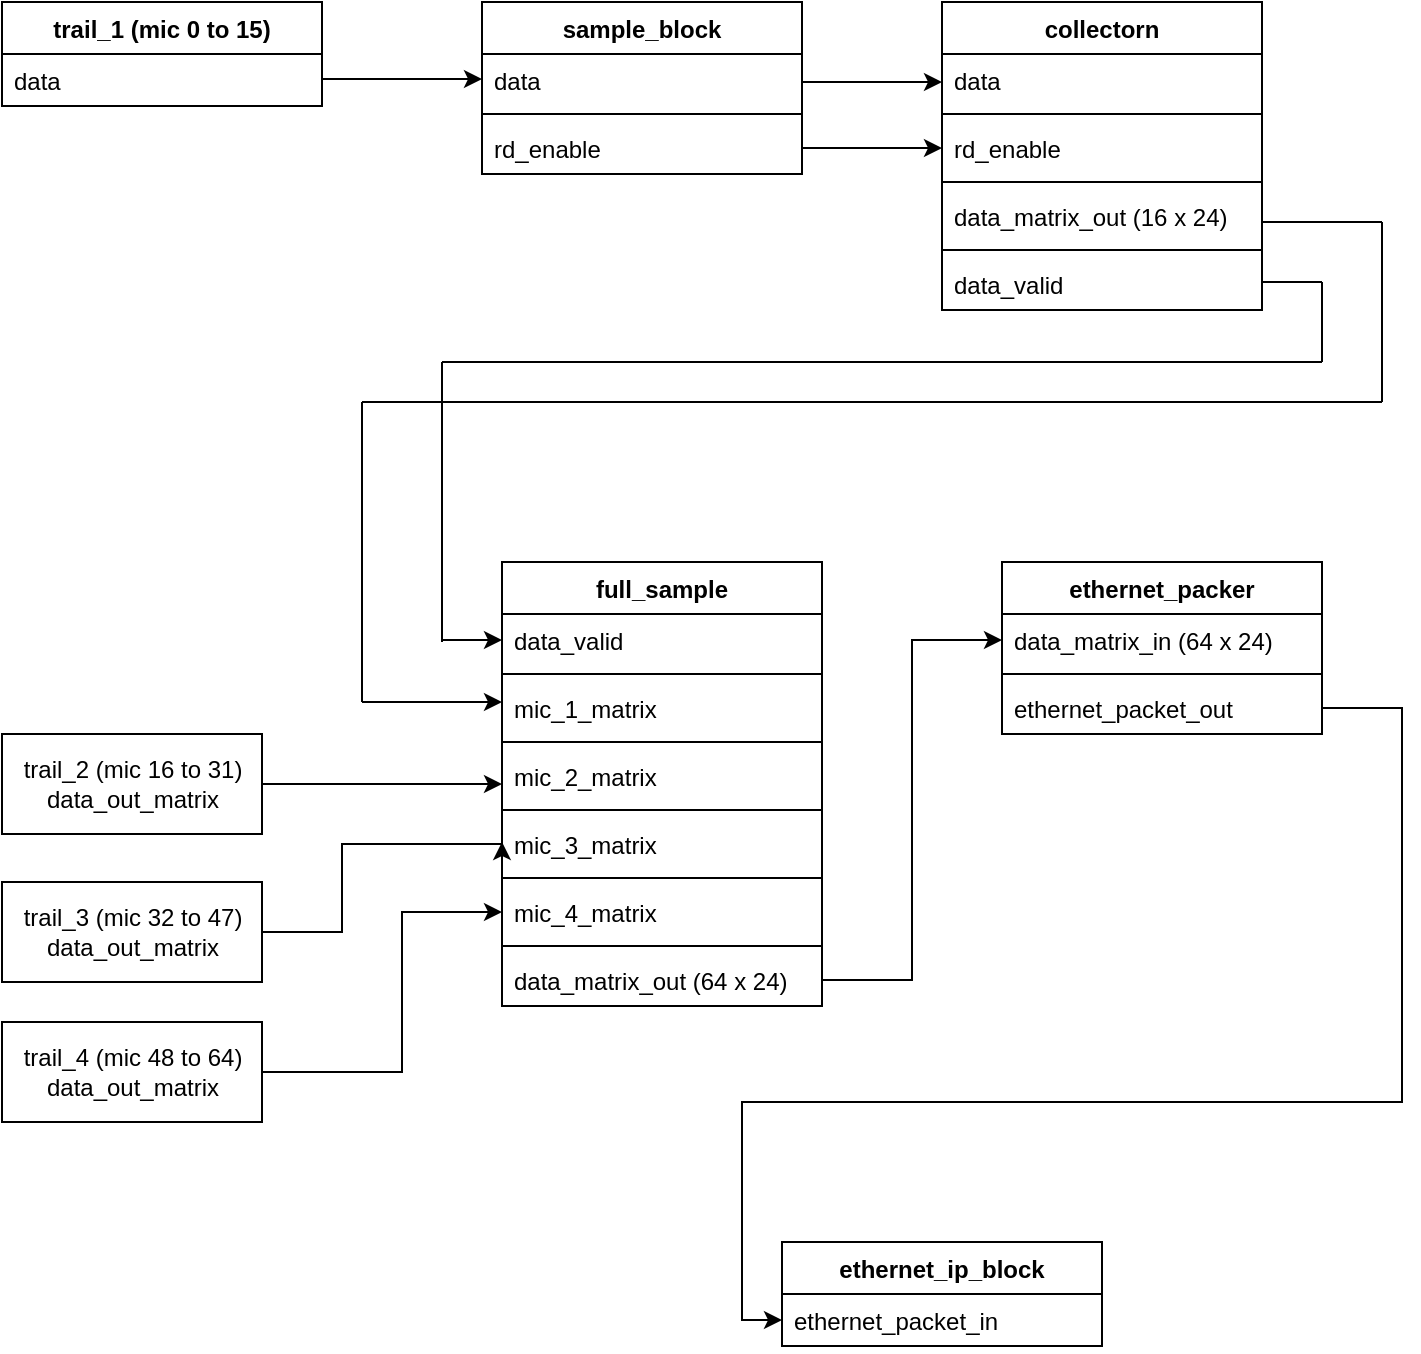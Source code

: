 <mxfile version="20.0.1" type="github">
  <diagram id="C5RBs43oDa-KdzZeNtuy" name="Page-1">
    <mxGraphModel dx="734" dy="470" grid="1" gridSize="10" guides="1" tooltips="1" connect="1" arrows="1" fold="1" page="1" pageScale="1" pageWidth="827" pageHeight="1169" math="0" shadow="0">
      <root>
        <mxCell id="WIyWlLk6GJQsqaUBKTNV-0" />
        <mxCell id="WIyWlLk6GJQsqaUBKTNV-1" parent="WIyWlLk6GJQsqaUBKTNV-0" />
        <mxCell id="femL7Xx1sEt55K2A62W7-2" value="" style="endArrow=classic;html=1;rounded=0;exitX=1;exitY=0.5;exitDx=0;exitDy=0;" edge="1" parent="WIyWlLk6GJQsqaUBKTNV-1">
          <mxGeometry width="50" height="50" relative="1" as="geometry">
            <mxPoint x="190" y="158.5" as="sourcePoint" />
            <mxPoint x="270" y="158.5" as="targetPoint" />
          </mxGeometry>
        </mxCell>
        <mxCell id="femL7Xx1sEt55K2A62W7-7" value="sample_block" style="swimlane;fontStyle=1;align=center;verticalAlign=top;childLayout=stackLayout;horizontal=1;startSize=26;horizontalStack=0;resizeParent=1;resizeParentMax=0;resizeLast=0;collapsible=1;marginBottom=0;" vertex="1" parent="WIyWlLk6GJQsqaUBKTNV-1">
          <mxGeometry x="270" y="120" width="160" height="86" as="geometry" />
        </mxCell>
        <mxCell id="femL7Xx1sEt55K2A62W7-8" value="data" style="text;strokeColor=none;fillColor=none;align=left;verticalAlign=top;spacingLeft=4;spacingRight=4;overflow=hidden;rotatable=0;points=[[0,0.5],[1,0.5]];portConstraint=eastwest;" vertex="1" parent="femL7Xx1sEt55K2A62W7-7">
          <mxGeometry y="26" width="160" height="26" as="geometry" />
        </mxCell>
        <mxCell id="femL7Xx1sEt55K2A62W7-9" value="" style="line;strokeWidth=1;fillColor=none;align=left;verticalAlign=middle;spacingTop=-1;spacingLeft=3;spacingRight=3;rotatable=0;labelPosition=right;points=[];portConstraint=eastwest;" vertex="1" parent="femL7Xx1sEt55K2A62W7-7">
          <mxGeometry y="52" width="160" height="8" as="geometry" />
        </mxCell>
        <mxCell id="femL7Xx1sEt55K2A62W7-10" value="rd_enable" style="text;strokeColor=none;fillColor=none;align=left;verticalAlign=top;spacingLeft=4;spacingRight=4;overflow=hidden;rotatable=0;points=[[0,0.5],[1,0.5]];portConstraint=eastwest;" vertex="1" parent="femL7Xx1sEt55K2A62W7-7">
          <mxGeometry y="60" width="160" height="26" as="geometry" />
        </mxCell>
        <mxCell id="femL7Xx1sEt55K2A62W7-11" value="trail_1 (mic 0 to 15) " style="swimlane;fontStyle=1;align=center;verticalAlign=top;childLayout=stackLayout;horizontal=1;startSize=26;horizontalStack=0;resizeParent=1;resizeParentMax=0;resizeLast=0;collapsible=1;marginBottom=0;" vertex="1" parent="WIyWlLk6GJQsqaUBKTNV-1">
          <mxGeometry x="30" y="120" width="160" height="52" as="geometry" />
        </mxCell>
        <mxCell id="femL7Xx1sEt55K2A62W7-12" value="data&#xa;" style="text;strokeColor=none;fillColor=none;align=left;verticalAlign=top;spacingLeft=4;spacingRight=4;overflow=hidden;rotatable=0;points=[[0,0.5],[1,0.5]];portConstraint=eastwest;" vertex="1" parent="femL7Xx1sEt55K2A62W7-11">
          <mxGeometry y="26" width="160" height="26" as="geometry" />
        </mxCell>
        <mxCell id="femL7Xx1sEt55K2A62W7-15" value="collectorn" style="swimlane;fontStyle=1;align=center;verticalAlign=top;childLayout=stackLayout;horizontal=1;startSize=26;horizontalStack=0;resizeParent=1;resizeParentMax=0;resizeLast=0;collapsible=1;marginBottom=0;" vertex="1" parent="WIyWlLk6GJQsqaUBKTNV-1">
          <mxGeometry x="500" y="120" width="160" height="154" as="geometry" />
        </mxCell>
        <mxCell id="femL7Xx1sEt55K2A62W7-16" value="data" style="text;strokeColor=none;fillColor=none;align=left;verticalAlign=top;spacingLeft=4;spacingRight=4;overflow=hidden;rotatable=0;points=[[0,0.5],[1,0.5]];portConstraint=eastwest;" vertex="1" parent="femL7Xx1sEt55K2A62W7-15">
          <mxGeometry y="26" width="160" height="26" as="geometry" />
        </mxCell>
        <mxCell id="femL7Xx1sEt55K2A62W7-17" value="" style="line;strokeWidth=1;fillColor=none;align=left;verticalAlign=middle;spacingTop=-1;spacingLeft=3;spacingRight=3;rotatable=0;labelPosition=right;points=[];portConstraint=eastwest;" vertex="1" parent="femL7Xx1sEt55K2A62W7-15">
          <mxGeometry y="52" width="160" height="8" as="geometry" />
        </mxCell>
        <mxCell id="femL7Xx1sEt55K2A62W7-18" value="rd_enable" style="text;strokeColor=none;fillColor=none;align=left;verticalAlign=top;spacingLeft=4;spacingRight=4;overflow=hidden;rotatable=0;points=[[0,0.5],[1,0.5]];portConstraint=eastwest;" vertex="1" parent="femL7Xx1sEt55K2A62W7-15">
          <mxGeometry y="60" width="160" height="26" as="geometry" />
        </mxCell>
        <mxCell id="femL7Xx1sEt55K2A62W7-44" value="" style="line;strokeWidth=1;fillColor=none;align=left;verticalAlign=middle;spacingTop=-1;spacingLeft=3;spacingRight=3;rotatable=0;labelPosition=right;points=[];portConstraint=eastwest;" vertex="1" parent="femL7Xx1sEt55K2A62W7-15">
          <mxGeometry y="86" width="160" height="8" as="geometry" />
        </mxCell>
        <mxCell id="femL7Xx1sEt55K2A62W7-43" value="data_matrix_out (16 x 24)" style="text;strokeColor=none;fillColor=none;align=left;verticalAlign=top;spacingLeft=4;spacingRight=4;overflow=hidden;rotatable=0;points=[[0,0.5],[1,0.5]];portConstraint=eastwest;" vertex="1" parent="femL7Xx1sEt55K2A62W7-15">
          <mxGeometry y="94" width="160" height="26" as="geometry" />
        </mxCell>
        <mxCell id="femL7Xx1sEt55K2A62W7-46" value="" style="line;strokeWidth=1;fillColor=none;align=left;verticalAlign=middle;spacingTop=-1;spacingLeft=3;spacingRight=3;rotatable=0;labelPosition=right;points=[];portConstraint=eastwest;" vertex="1" parent="femL7Xx1sEt55K2A62W7-15">
          <mxGeometry y="120" width="160" height="8" as="geometry" />
        </mxCell>
        <mxCell id="femL7Xx1sEt55K2A62W7-45" value="data_valid" style="text;strokeColor=none;fillColor=none;align=left;verticalAlign=top;spacingLeft=4;spacingRight=4;overflow=hidden;rotatable=0;points=[[0,0.5],[1,0.5]];portConstraint=eastwest;" vertex="1" parent="femL7Xx1sEt55K2A62W7-15">
          <mxGeometry y="128" width="160" height="26" as="geometry" />
        </mxCell>
        <mxCell id="femL7Xx1sEt55K2A62W7-19" value="" style="endArrow=classic;html=1;rounded=0;" edge="1" parent="WIyWlLk6GJQsqaUBKTNV-1">
          <mxGeometry width="50" height="50" relative="1" as="geometry">
            <mxPoint x="430" y="160" as="sourcePoint" />
            <mxPoint x="500" y="160" as="targetPoint" />
          </mxGeometry>
        </mxCell>
        <mxCell id="femL7Xx1sEt55K2A62W7-20" value="" style="endArrow=classic;html=1;rounded=0;entryX=0;entryY=0.5;entryDx=0;entryDy=0;exitX=1;exitY=0.5;exitDx=0;exitDy=0;" edge="1" parent="WIyWlLk6GJQsqaUBKTNV-1" source="femL7Xx1sEt55K2A62W7-10" target="femL7Xx1sEt55K2A62W7-18">
          <mxGeometry width="50" height="50" relative="1" as="geometry">
            <mxPoint x="390" y="380" as="sourcePoint" />
            <mxPoint x="440" y="330" as="targetPoint" />
          </mxGeometry>
        </mxCell>
        <mxCell id="femL7Xx1sEt55K2A62W7-47" value="full_sample" style="swimlane;fontStyle=1;align=center;verticalAlign=top;childLayout=stackLayout;horizontal=1;startSize=26;horizontalStack=0;resizeParent=1;resizeParentMax=0;resizeLast=0;collapsible=1;marginBottom=0;" vertex="1" parent="WIyWlLk6GJQsqaUBKTNV-1">
          <mxGeometry x="280" y="400" width="160" height="222" as="geometry" />
        </mxCell>
        <mxCell id="femL7Xx1sEt55K2A62W7-55" value="data_valid" style="text;strokeColor=none;fillColor=none;align=left;verticalAlign=top;spacingLeft=4;spacingRight=4;overflow=hidden;rotatable=0;points=[[0,0.5],[1,0.5]];portConstraint=eastwest;" vertex="1" parent="femL7Xx1sEt55K2A62W7-47">
          <mxGeometry y="26" width="160" height="26" as="geometry" />
        </mxCell>
        <mxCell id="femL7Xx1sEt55K2A62W7-56" value="" style="line;strokeWidth=1;fillColor=none;align=left;verticalAlign=middle;spacingTop=-1;spacingLeft=3;spacingRight=3;rotatable=0;labelPosition=right;points=[];portConstraint=eastwest;" vertex="1" parent="femL7Xx1sEt55K2A62W7-47">
          <mxGeometry y="52" width="160" height="8" as="geometry" />
        </mxCell>
        <mxCell id="femL7Xx1sEt55K2A62W7-48" value="mic_1_matrix" style="text;strokeColor=none;fillColor=none;align=left;verticalAlign=top;spacingLeft=4;spacingRight=4;overflow=hidden;rotatable=0;points=[[0,0.5],[1,0.5]];portConstraint=eastwest;" vertex="1" parent="femL7Xx1sEt55K2A62W7-47">
          <mxGeometry y="60" width="160" height="26" as="geometry" />
        </mxCell>
        <mxCell id="femL7Xx1sEt55K2A62W7-49" value="" style="line;strokeWidth=1;fillColor=none;align=left;verticalAlign=middle;spacingTop=-1;spacingLeft=3;spacingRight=3;rotatable=0;labelPosition=right;points=[];portConstraint=eastwest;" vertex="1" parent="femL7Xx1sEt55K2A62W7-47">
          <mxGeometry y="86" width="160" height="8" as="geometry" />
        </mxCell>
        <mxCell id="femL7Xx1sEt55K2A62W7-50" value="mic_2_matrix" style="text;strokeColor=none;fillColor=none;align=left;verticalAlign=top;spacingLeft=4;spacingRight=4;overflow=hidden;rotatable=0;points=[[0,0.5],[1,0.5]];portConstraint=eastwest;" vertex="1" parent="femL7Xx1sEt55K2A62W7-47">
          <mxGeometry y="94" width="160" height="26" as="geometry" />
        </mxCell>
        <mxCell id="femL7Xx1sEt55K2A62W7-57" value="" style="line;strokeWidth=1;fillColor=none;align=left;verticalAlign=middle;spacingTop=-1;spacingLeft=3;spacingRight=3;rotatable=0;labelPosition=right;points=[];portConstraint=eastwest;" vertex="1" parent="femL7Xx1sEt55K2A62W7-47">
          <mxGeometry y="120" width="160" height="8" as="geometry" />
        </mxCell>
        <mxCell id="femL7Xx1sEt55K2A62W7-53" value="mic_3_matrix" style="text;strokeColor=none;fillColor=none;align=left;verticalAlign=top;spacingLeft=4;spacingRight=4;overflow=hidden;rotatable=0;points=[[0,0.5],[1,0.5]];portConstraint=eastwest;" vertex="1" parent="femL7Xx1sEt55K2A62W7-47">
          <mxGeometry y="128" width="160" height="26" as="geometry" />
        </mxCell>
        <mxCell id="femL7Xx1sEt55K2A62W7-58" value="" style="line;strokeWidth=1;fillColor=none;align=left;verticalAlign=middle;spacingTop=-1;spacingLeft=3;spacingRight=3;rotatable=0;labelPosition=right;points=[];portConstraint=eastwest;" vertex="1" parent="femL7Xx1sEt55K2A62W7-47">
          <mxGeometry y="154" width="160" height="8" as="geometry" />
        </mxCell>
        <mxCell id="femL7Xx1sEt55K2A62W7-52" value="mic_4_matrix" style="text;strokeColor=none;fillColor=none;align=left;verticalAlign=top;spacingLeft=4;spacingRight=4;overflow=hidden;rotatable=0;points=[[0,0.5],[1,0.5]];portConstraint=eastwest;" vertex="1" parent="femL7Xx1sEt55K2A62W7-47">
          <mxGeometry y="162" width="160" height="26" as="geometry" />
        </mxCell>
        <mxCell id="femL7Xx1sEt55K2A62W7-59" value="" style="line;strokeWidth=1;fillColor=none;align=left;verticalAlign=middle;spacingTop=-1;spacingLeft=3;spacingRight=3;rotatable=0;labelPosition=right;points=[];portConstraint=eastwest;" vertex="1" parent="femL7Xx1sEt55K2A62W7-47">
          <mxGeometry y="188" width="160" height="8" as="geometry" />
        </mxCell>
        <mxCell id="femL7Xx1sEt55K2A62W7-51" value="data_matrix_out (64 x 24)" style="text;strokeColor=none;fillColor=none;align=left;verticalAlign=top;spacingLeft=4;spacingRight=4;overflow=hidden;rotatable=0;points=[[0,0.5],[1,0.5]];portConstraint=eastwest;" vertex="1" parent="femL7Xx1sEt55K2A62W7-47">
          <mxGeometry y="196" width="160" height="26" as="geometry" />
        </mxCell>
        <mxCell id="femL7Xx1sEt55K2A62W7-62" value="" style="endArrow=none;html=1;rounded=0;" edge="1" parent="WIyWlLk6GJQsqaUBKTNV-1">
          <mxGeometry width="50" height="50" relative="1" as="geometry">
            <mxPoint x="660" y="230" as="sourcePoint" />
            <mxPoint x="720" y="230" as="targetPoint" />
          </mxGeometry>
        </mxCell>
        <mxCell id="femL7Xx1sEt55K2A62W7-63" value="" style="endArrow=none;html=1;rounded=0;" edge="1" parent="WIyWlLk6GJQsqaUBKTNV-1">
          <mxGeometry width="50" height="50" relative="1" as="geometry">
            <mxPoint x="720" y="320" as="sourcePoint" />
            <mxPoint x="720" y="230" as="targetPoint" />
          </mxGeometry>
        </mxCell>
        <mxCell id="femL7Xx1sEt55K2A62W7-64" value="" style="endArrow=none;html=1;rounded=0;" edge="1" parent="WIyWlLk6GJQsqaUBKTNV-1">
          <mxGeometry width="50" height="50" relative="1" as="geometry">
            <mxPoint x="720" y="320" as="sourcePoint" />
            <mxPoint x="210" y="320" as="targetPoint" />
          </mxGeometry>
        </mxCell>
        <mxCell id="femL7Xx1sEt55K2A62W7-65" value="" style="endArrow=none;html=1;rounded=0;" edge="1" parent="WIyWlLk6GJQsqaUBKTNV-1">
          <mxGeometry width="50" height="50" relative="1" as="geometry">
            <mxPoint x="210" y="470" as="sourcePoint" />
            <mxPoint x="210" y="320" as="targetPoint" />
          </mxGeometry>
        </mxCell>
        <mxCell id="femL7Xx1sEt55K2A62W7-66" value="" style="endArrow=none;html=1;rounded=0;" edge="1" parent="WIyWlLk6GJQsqaUBKTNV-1">
          <mxGeometry width="50" height="50" relative="1" as="geometry">
            <mxPoint x="690" y="260" as="sourcePoint" />
            <mxPoint x="660" y="260" as="targetPoint" />
          </mxGeometry>
        </mxCell>
        <mxCell id="femL7Xx1sEt55K2A62W7-67" value="" style="endArrow=none;html=1;rounded=0;" edge="1" parent="WIyWlLk6GJQsqaUBKTNV-1">
          <mxGeometry width="50" height="50" relative="1" as="geometry">
            <mxPoint x="690" y="300" as="sourcePoint" />
            <mxPoint x="690" y="260" as="targetPoint" />
          </mxGeometry>
        </mxCell>
        <mxCell id="femL7Xx1sEt55K2A62W7-68" value="" style="endArrow=none;html=1;rounded=0;" edge="1" parent="WIyWlLk6GJQsqaUBKTNV-1">
          <mxGeometry width="50" height="50" relative="1" as="geometry">
            <mxPoint x="250" y="300" as="sourcePoint" />
            <mxPoint x="690" y="300" as="targetPoint" />
          </mxGeometry>
        </mxCell>
        <mxCell id="femL7Xx1sEt55K2A62W7-69" value="" style="endArrow=none;html=1;rounded=0;" edge="1" parent="WIyWlLk6GJQsqaUBKTNV-1">
          <mxGeometry width="50" height="50" relative="1" as="geometry">
            <mxPoint x="250" y="440" as="sourcePoint" />
            <mxPoint x="250" y="300" as="targetPoint" />
          </mxGeometry>
        </mxCell>
        <mxCell id="femL7Xx1sEt55K2A62W7-70" value="" style="endArrow=classic;html=1;rounded=0;entryX=0;entryY=0.5;entryDx=0;entryDy=0;" edge="1" parent="WIyWlLk6GJQsqaUBKTNV-1" target="femL7Xx1sEt55K2A62W7-55">
          <mxGeometry width="50" height="50" relative="1" as="geometry">
            <mxPoint x="250" y="439" as="sourcePoint" />
            <mxPoint x="440" y="350" as="targetPoint" />
          </mxGeometry>
        </mxCell>
        <mxCell id="femL7Xx1sEt55K2A62W7-72" value="" style="endArrow=classic;html=1;rounded=0;" edge="1" parent="WIyWlLk6GJQsqaUBKTNV-1">
          <mxGeometry width="50" height="50" relative="1" as="geometry">
            <mxPoint x="210" y="470" as="sourcePoint" />
            <mxPoint x="280" y="470" as="targetPoint" />
          </mxGeometry>
        </mxCell>
        <mxCell id="femL7Xx1sEt55K2A62W7-76" style="edgeStyle=orthogonalEdgeStyle;rounded=0;orthogonalLoop=1;jettySize=auto;html=1;" edge="1" parent="WIyWlLk6GJQsqaUBKTNV-1" source="femL7Xx1sEt55K2A62W7-73">
          <mxGeometry relative="1" as="geometry">
            <mxPoint x="280" y="511" as="targetPoint" />
          </mxGeometry>
        </mxCell>
        <mxCell id="femL7Xx1sEt55K2A62W7-73" value="&lt;div&gt;trail_2 (mic 16 to 31)&lt;/div&gt;&lt;div&gt;data_out_matrix&lt;br&gt;&lt;/div&gt;" style="html=1;" vertex="1" parent="WIyWlLk6GJQsqaUBKTNV-1">
          <mxGeometry x="30" y="486" width="130" height="50" as="geometry" />
        </mxCell>
        <mxCell id="femL7Xx1sEt55K2A62W7-77" style="edgeStyle=orthogonalEdgeStyle;rounded=0;orthogonalLoop=1;jettySize=auto;html=1;" edge="1" parent="WIyWlLk6GJQsqaUBKTNV-1" source="femL7Xx1sEt55K2A62W7-74">
          <mxGeometry relative="1" as="geometry">
            <mxPoint x="280" y="540" as="targetPoint" />
            <Array as="points">
              <mxPoint x="200" y="585" />
              <mxPoint x="200" y="541" />
            </Array>
          </mxGeometry>
        </mxCell>
        <mxCell id="femL7Xx1sEt55K2A62W7-74" value="&lt;div&gt;trail_3 (mic 32 to 47)&lt;/div&gt;&lt;div&gt;data_out_matrix&lt;br&gt;&lt;/div&gt;" style="html=1;" vertex="1" parent="WIyWlLk6GJQsqaUBKTNV-1">
          <mxGeometry x="30" y="560" width="130" height="50" as="geometry" />
        </mxCell>
        <mxCell id="femL7Xx1sEt55K2A62W7-78" style="edgeStyle=orthogonalEdgeStyle;rounded=0;orthogonalLoop=1;jettySize=auto;html=1;entryX=0;entryY=0.5;entryDx=0;entryDy=0;" edge="1" parent="WIyWlLk6GJQsqaUBKTNV-1" source="femL7Xx1sEt55K2A62W7-75" target="femL7Xx1sEt55K2A62W7-52">
          <mxGeometry relative="1" as="geometry">
            <Array as="points">
              <mxPoint x="230" y="655" />
              <mxPoint x="230" y="575" />
            </Array>
          </mxGeometry>
        </mxCell>
        <mxCell id="femL7Xx1sEt55K2A62W7-75" value="&lt;div&gt;trail_4 (mic 48 to 64)&lt;/div&gt;&lt;div&gt;data_out_matrix&lt;br&gt;&lt;/div&gt;" style="html=1;" vertex="1" parent="WIyWlLk6GJQsqaUBKTNV-1">
          <mxGeometry x="30" y="630" width="130" height="50" as="geometry" />
        </mxCell>
        <mxCell id="femL7Xx1sEt55K2A62W7-83" value="ethernet_packer" style="swimlane;fontStyle=1;align=center;verticalAlign=top;childLayout=stackLayout;horizontal=1;startSize=26;horizontalStack=0;resizeParent=1;resizeParentMax=0;resizeLast=0;collapsible=1;marginBottom=0;" vertex="1" parent="WIyWlLk6GJQsqaUBKTNV-1">
          <mxGeometry x="530" y="400" width="160" height="86" as="geometry" />
        </mxCell>
        <mxCell id="femL7Xx1sEt55K2A62W7-84" value="data_matrix_in (64 x 24)" style="text;strokeColor=none;fillColor=none;align=left;verticalAlign=top;spacingLeft=4;spacingRight=4;overflow=hidden;rotatable=0;points=[[0,0.5],[1,0.5]];portConstraint=eastwest;" vertex="1" parent="femL7Xx1sEt55K2A62W7-83">
          <mxGeometry y="26" width="160" height="26" as="geometry" />
        </mxCell>
        <mxCell id="femL7Xx1sEt55K2A62W7-85" value="" style="line;strokeWidth=1;fillColor=none;align=left;verticalAlign=middle;spacingTop=-1;spacingLeft=3;spacingRight=3;rotatable=0;labelPosition=right;points=[];portConstraint=eastwest;" vertex="1" parent="femL7Xx1sEt55K2A62W7-83">
          <mxGeometry y="52" width="160" height="8" as="geometry" />
        </mxCell>
        <mxCell id="femL7Xx1sEt55K2A62W7-86" value="ethernet_packet_out" style="text;strokeColor=none;fillColor=none;align=left;verticalAlign=top;spacingLeft=4;spacingRight=4;overflow=hidden;rotatable=0;points=[[0,0.5],[1,0.5]];portConstraint=eastwest;" vertex="1" parent="femL7Xx1sEt55K2A62W7-83">
          <mxGeometry y="60" width="160" height="26" as="geometry" />
        </mxCell>
        <mxCell id="femL7Xx1sEt55K2A62W7-87" style="edgeStyle=orthogonalEdgeStyle;rounded=0;orthogonalLoop=1;jettySize=auto;html=1;entryX=0;entryY=0.5;entryDx=0;entryDy=0;" edge="1" parent="WIyWlLk6GJQsqaUBKTNV-1" source="femL7Xx1sEt55K2A62W7-51" target="femL7Xx1sEt55K2A62W7-84">
          <mxGeometry relative="1" as="geometry" />
        </mxCell>
        <mxCell id="femL7Xx1sEt55K2A62W7-88" value="ethernet_ip_block" style="swimlane;fontStyle=1;align=center;verticalAlign=top;childLayout=stackLayout;horizontal=1;startSize=26;horizontalStack=0;resizeParent=1;resizeParentMax=0;resizeLast=0;collapsible=1;marginBottom=0;" vertex="1" parent="WIyWlLk6GJQsqaUBKTNV-1">
          <mxGeometry x="420" y="740" width="160" height="52" as="geometry" />
        </mxCell>
        <mxCell id="femL7Xx1sEt55K2A62W7-89" value="ethernet_packet_in" style="text;strokeColor=none;fillColor=none;align=left;verticalAlign=top;spacingLeft=4;spacingRight=4;overflow=hidden;rotatable=0;points=[[0,0.5],[1,0.5]];portConstraint=eastwest;" vertex="1" parent="femL7Xx1sEt55K2A62W7-88">
          <mxGeometry y="26" width="160" height="26" as="geometry" />
        </mxCell>
        <mxCell id="femL7Xx1sEt55K2A62W7-92" style="edgeStyle=orthogonalEdgeStyle;rounded=0;orthogonalLoop=1;jettySize=auto;html=1;entryX=0;entryY=0.5;entryDx=0;entryDy=0;" edge="1" parent="WIyWlLk6GJQsqaUBKTNV-1" source="femL7Xx1sEt55K2A62W7-86" target="femL7Xx1sEt55K2A62W7-89">
          <mxGeometry relative="1" as="geometry">
            <Array as="points">
              <mxPoint x="730" y="473" />
              <mxPoint x="730" y="670" />
              <mxPoint x="400" y="670" />
              <mxPoint x="400" y="779" />
            </Array>
          </mxGeometry>
        </mxCell>
      </root>
    </mxGraphModel>
  </diagram>
</mxfile>
